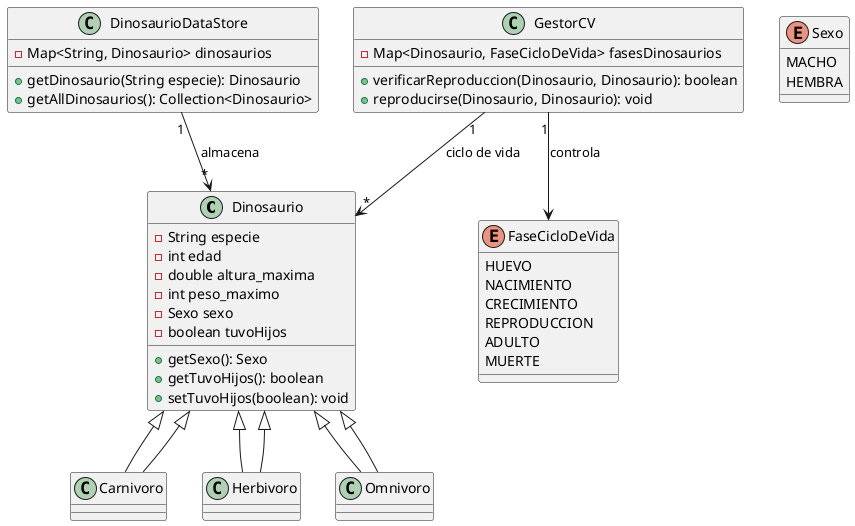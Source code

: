 @startuml
class Dinosaurio {
    -String especie
    -int edad
    -double altura_maxima
    -int peso_maximo
    -Sexo sexo
    -boolean tuvoHijos
    +getSexo(): Sexo
    +getTuvoHijos(): boolean
    +setTuvoHijos(boolean): void
}

enum Sexo {
    MACHO
    HEMBRA
}

class Carnivoro extends Dinosaurio
class Herbivoro extends Dinosaurio
class Omnivoro extends Dinosaurio

class DinosaurioDataStore {
    -Map<String, Dinosaurio> dinosaurios
    +getDinosaurio(String especie): Dinosaurio
    +getAllDinosaurios(): Collection<Dinosaurio>
}

class GestorCV {
    -Map<Dinosaurio, FaseCicloDeVida> fasesDinosaurios
    +verificarReproduccion(Dinosaurio, Dinosaurio): boolean
    +reproducirse(Dinosaurio, Dinosaurio): void
}

enum FaseCicloDeVida {
    HUEVO
    NACIMIENTO
    CRECIMIENTO
    REPRODUCCION
    ADULTO
    MUERTE
}

DinosaurioDataStore "1" --> "*" Dinosaurio : almacena
Dinosaurio <|-- Carnivoro
Dinosaurio <|-- Herbivoro
Dinosaurio <|-- Omnivoro
GestorCV "1" --> "*" Dinosaurio : ciclo de vida
GestorCV "1" --> FaseCicloDeVida : controla
@enduml
